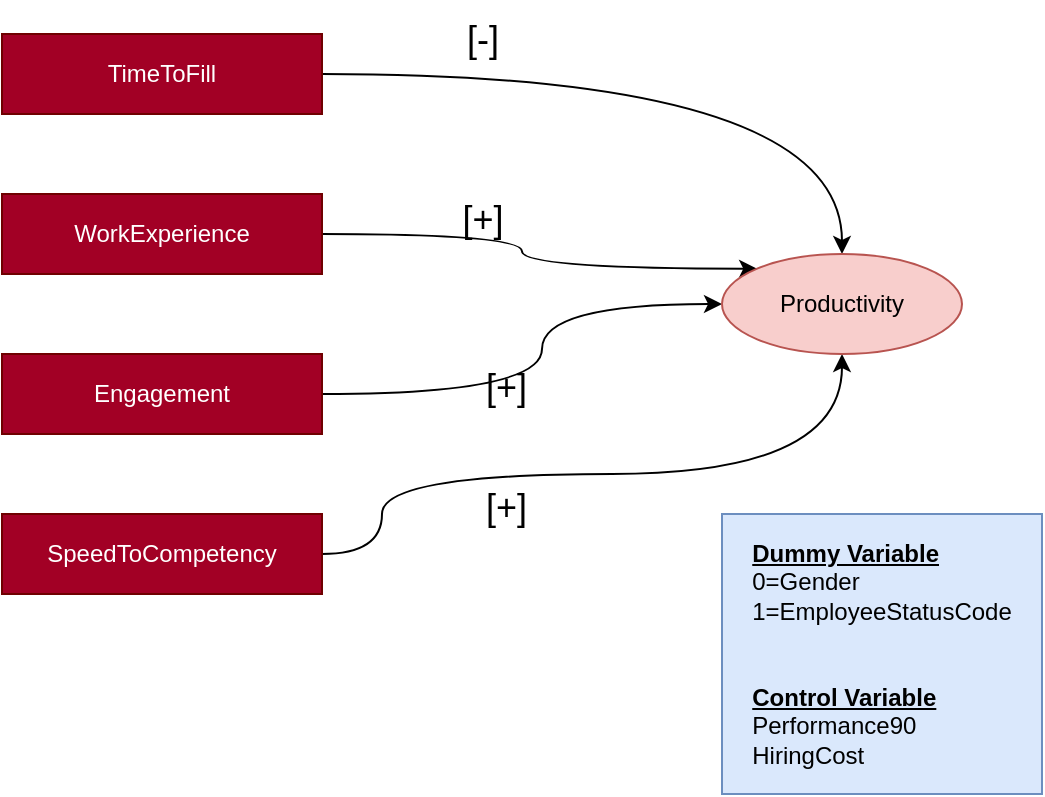 <mxfile version="24.8.6">
  <diagram name="Page-1" id="UV_nzJnSGE343xdr1A_W">
    <mxGraphModel dx="880" dy="434" grid="1" gridSize="10" guides="1" tooltips="1" connect="1" arrows="1" fold="1" page="1" pageScale="1" pageWidth="850" pageHeight="1100" math="0" shadow="0">
      <root>
        <mxCell id="0" />
        <mxCell id="1" parent="0" />
        <mxCell id="0y7D0d_GOvhhs0kOP1ue-8" style="edgeStyle=orthogonalEdgeStyle;rounded=0;orthogonalLoop=1;jettySize=auto;html=1;exitX=1;exitY=0.5;exitDx=0;exitDy=0;entryX=0.5;entryY=0;entryDx=0;entryDy=0;curved=1;" parent="1" source="0y7D0d_GOvhhs0kOP1ue-1" target="0y7D0d_GOvhhs0kOP1ue-5" edge="1">
          <mxGeometry relative="1" as="geometry" />
        </mxCell>
        <mxCell id="0y7D0d_GOvhhs0kOP1ue-1" value="TimeToFill" style="rounded=0;whiteSpace=wrap;html=1;fillColor=#a20025;fontColor=#ffffff;strokeColor=#6F0000;" parent="1" vertex="1">
          <mxGeometry x="160" y="80" width="160" height="40" as="geometry" />
        </mxCell>
        <mxCell id="0y7D0d_GOvhhs0kOP1ue-9" style="edgeStyle=orthogonalEdgeStyle;rounded=0;orthogonalLoop=1;jettySize=auto;html=1;exitX=1;exitY=0.5;exitDx=0;exitDy=0;curved=1;entryX=0;entryY=0;entryDx=0;entryDy=0;" parent="1" source="0y7D0d_GOvhhs0kOP1ue-2" edge="1" target="0y7D0d_GOvhhs0kOP1ue-5">
          <mxGeometry relative="1" as="geometry">
            <mxPoint x="580" y="190" as="targetPoint" />
          </mxGeometry>
        </mxCell>
        <mxCell id="0y7D0d_GOvhhs0kOP1ue-2" value="WorkExperience" style="rounded=0;whiteSpace=wrap;html=1;fillColor=#a20025;fontColor=#ffffff;strokeColor=#6F0000;" parent="1" vertex="1">
          <mxGeometry x="160" y="160" width="160" height="40" as="geometry" />
        </mxCell>
        <mxCell id="0y7D0d_GOvhhs0kOP1ue-10" style="edgeStyle=orthogonalEdgeStyle;rounded=0;orthogonalLoop=1;jettySize=auto;html=1;exitX=1;exitY=0.5;exitDx=0;exitDy=0;entryX=0;entryY=0.5;entryDx=0;entryDy=0;curved=1;" parent="1" source="0y7D0d_GOvhhs0kOP1ue-3" target="0y7D0d_GOvhhs0kOP1ue-5" edge="1">
          <mxGeometry relative="1" as="geometry">
            <Array as="points">
              <mxPoint x="430" y="260" />
              <mxPoint x="430" y="215" />
            </Array>
          </mxGeometry>
        </mxCell>
        <mxCell id="0y7D0d_GOvhhs0kOP1ue-3" value="Engagement" style="rounded=0;whiteSpace=wrap;html=1;fillColor=#a20025;fontColor=#ffffff;strokeColor=#6F0000;" parent="1" vertex="1">
          <mxGeometry x="160" y="240" width="160" height="40" as="geometry" />
        </mxCell>
        <mxCell id="0y7D0d_GOvhhs0kOP1ue-11" style="edgeStyle=orthogonalEdgeStyle;rounded=0;orthogonalLoop=1;jettySize=auto;html=1;exitX=1;exitY=0.5;exitDx=0;exitDy=0;curved=1;" parent="1" source="0y7D0d_GOvhhs0kOP1ue-4" target="0y7D0d_GOvhhs0kOP1ue-5" edge="1">
          <mxGeometry relative="1" as="geometry">
            <Array as="points">
              <mxPoint x="350" y="340" />
              <mxPoint x="350" y="300" />
              <mxPoint x="580" y="300" />
            </Array>
          </mxGeometry>
        </mxCell>
        <mxCell id="0y7D0d_GOvhhs0kOP1ue-4" value="SpeedToCompetency" style="rounded=0;whiteSpace=wrap;html=1;fillColor=#a20025;fontColor=#ffffff;strokeColor=#6F0000;" parent="1" vertex="1">
          <mxGeometry x="160" y="320" width="160" height="40" as="geometry" />
        </mxCell>
        <mxCell id="0y7D0d_GOvhhs0kOP1ue-5" value="Productivity" style="ellipse;whiteSpace=wrap;html=1;fillColor=#f8cecc;strokeColor=#b85450;" parent="1" vertex="1">
          <mxGeometry x="520" y="190" width="120" height="50" as="geometry" />
        </mxCell>
        <mxCell id="0y7D0d_GOvhhs0kOP1ue-7" value="&lt;div style=&quot;text-align: justify;&quot;&gt;&lt;u style=&quot;background-color: initial;&quot;&gt;&lt;b&gt;Dummy Variable&lt;/b&gt;&lt;/u&gt;&lt;/div&gt;&lt;div style=&quot;text-align: justify;&quot;&gt;0=Gender&lt;/div&gt;&lt;div style=&quot;text-align: justify;&quot;&gt;1=EmployeeStatusCode&lt;/div&gt;&lt;div style=&quot;text-align: justify;&quot;&gt;&lt;br&gt;&lt;/div&gt;&lt;div style=&quot;text-align: justify;&quot;&gt;&lt;br&gt;&lt;/div&gt;&lt;div style=&quot;text-align: justify;&quot;&gt;&lt;u&gt;&lt;b&gt;Control Variable&lt;/b&gt;&lt;/u&gt;&lt;/div&gt;&lt;div style=&quot;text-align: justify;&quot;&gt;Performance90&lt;/div&gt;&lt;div style=&quot;text-align: justify;&quot;&gt;HiringCost&lt;/div&gt;" style="rounded=0;whiteSpace=wrap;html=1;fillColor=#dae8fc;strokeColor=#6c8ebf;" parent="1" vertex="1">
          <mxGeometry x="520" y="320" width="160" height="140" as="geometry" />
        </mxCell>
        <mxCell id="0y7D0d_GOvhhs0kOP1ue-13" value="&lt;font style=&quot;font-size: 18px;&quot;&gt;[-]&lt;/font&gt;" style="text;html=1;align=center;verticalAlign=middle;resizable=0;points=[];autosize=1;strokeColor=none;fillColor=none;" parent="1" vertex="1">
          <mxGeometry x="380" y="63" width="40" height="40" as="geometry" />
        </mxCell>
        <mxCell id="0y7D0d_GOvhhs0kOP1ue-14" value="&lt;font style=&quot;font-size: 18px;&quot;&gt;[+]&lt;/font&gt;" style="text;html=1;align=center;verticalAlign=middle;resizable=0;points=[];autosize=1;strokeColor=none;fillColor=none;" parent="1" vertex="1">
          <mxGeometry x="380" y="153" width="40" height="40" as="geometry" />
        </mxCell>
        <mxCell id="0y7D0d_GOvhhs0kOP1ue-15" value="&lt;font style=&quot;font-size: 18px;&quot;&gt;[+]&lt;/font&gt;" style="text;whiteSpace=wrap;html=1;" parent="1" vertex="1">
          <mxGeometry x="400" y="240" width="50" height="40" as="geometry" />
        </mxCell>
        <mxCell id="0y7D0d_GOvhhs0kOP1ue-16" value="&lt;font style=&quot;font-size: 18px;&quot;&gt;[+]&lt;/font&gt;" style="text;whiteSpace=wrap;html=1;" parent="1" vertex="1">
          <mxGeometry x="400" y="300" width="50" height="40" as="geometry" />
        </mxCell>
      </root>
    </mxGraphModel>
  </diagram>
</mxfile>
